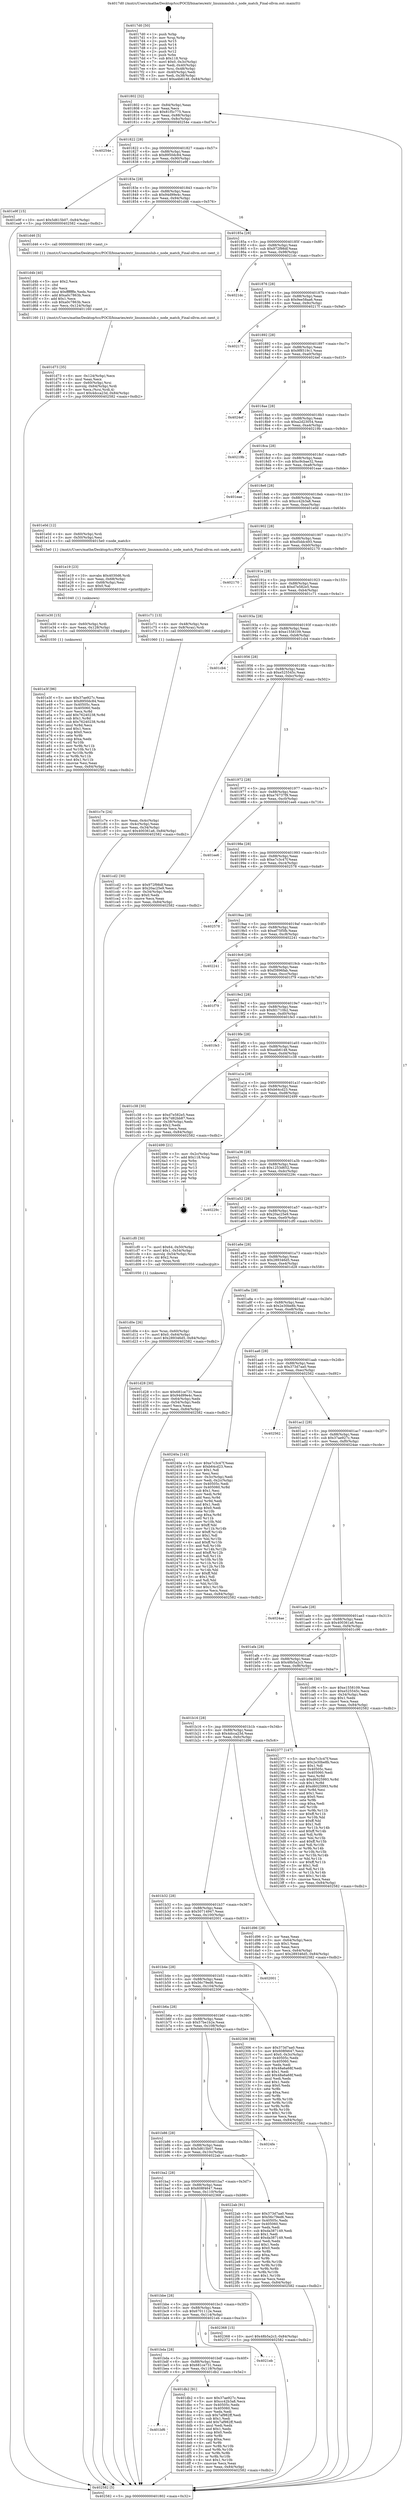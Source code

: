 digraph "0x4017d0" {
  label = "0x4017d0 (/mnt/c/Users/mathe/Desktop/tcc/POCII/binaries/extr_linuxmmslub.c_node_match_Final-ollvm.out::main(0))"
  labelloc = "t"
  node[shape=record]

  Entry [label="",width=0.3,height=0.3,shape=circle,fillcolor=black,style=filled]
  "0x401802" [label="{
     0x401802 [32]\l
     | [instrs]\l
     &nbsp;&nbsp;0x401802 \<+6\>: mov -0x84(%rbp),%eax\l
     &nbsp;&nbsp;0x401808 \<+2\>: mov %eax,%ecx\l
     &nbsp;&nbsp;0x40180a \<+6\>: sub $0x81f5c775,%ecx\l
     &nbsp;&nbsp;0x401810 \<+6\>: mov %eax,-0x88(%rbp)\l
     &nbsp;&nbsp;0x401816 \<+6\>: mov %ecx,-0x8c(%rbp)\l
     &nbsp;&nbsp;0x40181c \<+6\>: je 000000000040254e \<main+0xd7e\>\l
  }"]
  "0x40254e" [label="{
     0x40254e\l
  }", style=dashed]
  "0x401822" [label="{
     0x401822 [28]\l
     | [instrs]\l
     &nbsp;&nbsp;0x401822 \<+5\>: jmp 0000000000401827 \<main+0x57\>\l
     &nbsp;&nbsp;0x401827 \<+6\>: mov -0x88(%rbp),%eax\l
     &nbsp;&nbsp;0x40182d \<+5\>: sub $0x8950dc84,%eax\l
     &nbsp;&nbsp;0x401832 \<+6\>: mov %eax,-0x90(%rbp)\l
     &nbsp;&nbsp;0x401838 \<+6\>: je 0000000000401e9f \<main+0x6cf\>\l
  }"]
  Exit [label="",width=0.3,height=0.3,shape=circle,fillcolor=black,style=filled,peripheries=2]
  "0x401e9f" [label="{
     0x401e9f [15]\l
     | [instrs]\l
     &nbsp;&nbsp;0x401e9f \<+10\>: movl $0x5d615b07,-0x84(%rbp)\l
     &nbsp;&nbsp;0x401ea9 \<+5\>: jmp 0000000000402582 \<main+0xdb2\>\l
  }"]
  "0x40183e" [label="{
     0x40183e [28]\l
     | [instrs]\l
     &nbsp;&nbsp;0x40183e \<+5\>: jmp 0000000000401843 \<main+0x73\>\l
     &nbsp;&nbsp;0x401843 \<+6\>: mov -0x88(%rbp),%eax\l
     &nbsp;&nbsp;0x401849 \<+5\>: sub $0x94d99e4c,%eax\l
     &nbsp;&nbsp;0x40184e \<+6\>: mov %eax,-0x94(%rbp)\l
     &nbsp;&nbsp;0x401854 \<+6\>: je 0000000000401d46 \<main+0x576\>\l
  }"]
  "0x401e3f" [label="{
     0x401e3f [96]\l
     | [instrs]\l
     &nbsp;&nbsp;0x401e3f \<+5\>: mov $0x37ae927c,%eax\l
     &nbsp;&nbsp;0x401e44 \<+5\>: mov $0x8950dc84,%esi\l
     &nbsp;&nbsp;0x401e49 \<+7\>: mov 0x40505c,%ecx\l
     &nbsp;&nbsp;0x401e50 \<+7\>: mov 0x405060,%edx\l
     &nbsp;&nbsp;0x401e57 \<+3\>: mov %ecx,%r8d\l
     &nbsp;&nbsp;0x401e5a \<+7\>: add $0x76240238,%r8d\l
     &nbsp;&nbsp;0x401e61 \<+4\>: sub $0x1,%r8d\l
     &nbsp;&nbsp;0x401e65 \<+7\>: sub $0x76240238,%r8d\l
     &nbsp;&nbsp;0x401e6c \<+4\>: imul %r8d,%ecx\l
     &nbsp;&nbsp;0x401e70 \<+3\>: and $0x1,%ecx\l
     &nbsp;&nbsp;0x401e73 \<+3\>: cmp $0x0,%ecx\l
     &nbsp;&nbsp;0x401e76 \<+4\>: sete %r9b\l
     &nbsp;&nbsp;0x401e7a \<+3\>: cmp $0xa,%edx\l
     &nbsp;&nbsp;0x401e7d \<+4\>: setl %r10b\l
     &nbsp;&nbsp;0x401e81 \<+3\>: mov %r9b,%r11b\l
     &nbsp;&nbsp;0x401e84 \<+3\>: and %r10b,%r11b\l
     &nbsp;&nbsp;0x401e87 \<+3\>: xor %r10b,%r9b\l
     &nbsp;&nbsp;0x401e8a \<+3\>: or %r9b,%r11b\l
     &nbsp;&nbsp;0x401e8d \<+4\>: test $0x1,%r11b\l
     &nbsp;&nbsp;0x401e91 \<+3\>: cmovne %esi,%eax\l
     &nbsp;&nbsp;0x401e94 \<+6\>: mov %eax,-0x84(%rbp)\l
     &nbsp;&nbsp;0x401e9a \<+5\>: jmp 0000000000402582 \<main+0xdb2\>\l
  }"]
  "0x401d46" [label="{
     0x401d46 [5]\l
     | [instrs]\l
     &nbsp;&nbsp;0x401d46 \<+5\>: call 0000000000401160 \<next_i\>\l
     | [calls]\l
     &nbsp;&nbsp;0x401160 \{1\} (/mnt/c/Users/mathe/Desktop/tcc/POCII/binaries/extr_linuxmmslub.c_node_match_Final-ollvm.out::next_i)\l
  }"]
  "0x40185a" [label="{
     0x40185a [28]\l
     | [instrs]\l
     &nbsp;&nbsp;0x40185a \<+5\>: jmp 000000000040185f \<main+0x8f\>\l
     &nbsp;&nbsp;0x40185f \<+6\>: mov -0x88(%rbp),%eax\l
     &nbsp;&nbsp;0x401865 \<+5\>: sub $0x972f98df,%eax\l
     &nbsp;&nbsp;0x40186a \<+6\>: mov %eax,-0x98(%rbp)\l
     &nbsp;&nbsp;0x401870 \<+6\>: je 00000000004021dc \<main+0xa0c\>\l
  }"]
  "0x401e30" [label="{
     0x401e30 [15]\l
     | [instrs]\l
     &nbsp;&nbsp;0x401e30 \<+4\>: mov -0x60(%rbp),%rdi\l
     &nbsp;&nbsp;0x401e34 \<+6\>: mov %eax,-0x128(%rbp)\l
     &nbsp;&nbsp;0x401e3a \<+5\>: call 0000000000401030 \<free@plt\>\l
     | [calls]\l
     &nbsp;&nbsp;0x401030 \{1\} (unknown)\l
  }"]
  "0x4021dc" [label="{
     0x4021dc\l
  }", style=dashed]
  "0x401876" [label="{
     0x401876 [28]\l
     | [instrs]\l
     &nbsp;&nbsp;0x401876 \<+5\>: jmp 000000000040187b \<main+0xab\>\l
     &nbsp;&nbsp;0x40187b \<+6\>: mov -0x88(%rbp),%eax\l
     &nbsp;&nbsp;0x401881 \<+5\>: sub $0x9ee58aa6,%eax\l
     &nbsp;&nbsp;0x401886 \<+6\>: mov %eax,-0x9c(%rbp)\l
     &nbsp;&nbsp;0x40188c \<+6\>: je 000000000040217f \<main+0x9af\>\l
  }"]
  "0x401e19" [label="{
     0x401e19 [23]\l
     | [instrs]\l
     &nbsp;&nbsp;0x401e19 \<+10\>: movabs $0x4030d6,%rdi\l
     &nbsp;&nbsp;0x401e23 \<+3\>: mov %eax,-0x68(%rbp)\l
     &nbsp;&nbsp;0x401e26 \<+3\>: mov -0x68(%rbp),%esi\l
     &nbsp;&nbsp;0x401e29 \<+2\>: mov $0x0,%al\l
     &nbsp;&nbsp;0x401e2b \<+5\>: call 0000000000401040 \<printf@plt\>\l
     | [calls]\l
     &nbsp;&nbsp;0x401040 \{1\} (unknown)\l
  }"]
  "0x40217f" [label="{
     0x40217f\l
  }", style=dashed]
  "0x401892" [label="{
     0x401892 [28]\l
     | [instrs]\l
     &nbsp;&nbsp;0x401892 \<+5\>: jmp 0000000000401897 \<main+0xc7\>\l
     &nbsp;&nbsp;0x401897 \<+6\>: mov -0x88(%rbp),%eax\l
     &nbsp;&nbsp;0x40189d \<+5\>: sub $0x9f8519c1,%eax\l
     &nbsp;&nbsp;0x4018a2 \<+6\>: mov %eax,-0xa0(%rbp)\l
     &nbsp;&nbsp;0x4018a8 \<+6\>: je 00000000004024ef \<main+0xd1f\>\l
  }"]
  "0x401bf6" [label="{
     0x401bf6\l
  }", style=dashed]
  "0x4024ef" [label="{
     0x4024ef\l
  }", style=dashed]
  "0x4018ae" [label="{
     0x4018ae [28]\l
     | [instrs]\l
     &nbsp;&nbsp;0x4018ae \<+5\>: jmp 00000000004018b3 \<main+0xe3\>\l
     &nbsp;&nbsp;0x4018b3 \<+6\>: mov -0x88(%rbp),%eax\l
     &nbsp;&nbsp;0x4018b9 \<+5\>: sub $0xa2d23054,%eax\l
     &nbsp;&nbsp;0x4018be \<+6\>: mov %eax,-0xa4(%rbp)\l
     &nbsp;&nbsp;0x4018c4 \<+6\>: je 000000000040219b \<main+0x9cb\>\l
  }"]
  "0x401db2" [label="{
     0x401db2 [91]\l
     | [instrs]\l
     &nbsp;&nbsp;0x401db2 \<+5\>: mov $0x37ae927c,%eax\l
     &nbsp;&nbsp;0x401db7 \<+5\>: mov $0xcc42b3a8,%ecx\l
     &nbsp;&nbsp;0x401dbc \<+7\>: mov 0x40505c,%edx\l
     &nbsp;&nbsp;0x401dc3 \<+7\>: mov 0x405060,%esi\l
     &nbsp;&nbsp;0x401dca \<+2\>: mov %edx,%edi\l
     &nbsp;&nbsp;0x401dcc \<+6\>: sub $0x7af982ff,%edi\l
     &nbsp;&nbsp;0x401dd2 \<+3\>: sub $0x1,%edi\l
     &nbsp;&nbsp;0x401dd5 \<+6\>: add $0x7af982ff,%edi\l
     &nbsp;&nbsp;0x401ddb \<+3\>: imul %edi,%edx\l
     &nbsp;&nbsp;0x401dde \<+3\>: and $0x1,%edx\l
     &nbsp;&nbsp;0x401de1 \<+3\>: cmp $0x0,%edx\l
     &nbsp;&nbsp;0x401de4 \<+4\>: sete %r8b\l
     &nbsp;&nbsp;0x401de8 \<+3\>: cmp $0xa,%esi\l
     &nbsp;&nbsp;0x401deb \<+4\>: setl %r9b\l
     &nbsp;&nbsp;0x401def \<+3\>: mov %r8b,%r10b\l
     &nbsp;&nbsp;0x401df2 \<+3\>: and %r9b,%r10b\l
     &nbsp;&nbsp;0x401df5 \<+3\>: xor %r9b,%r8b\l
     &nbsp;&nbsp;0x401df8 \<+3\>: or %r8b,%r10b\l
     &nbsp;&nbsp;0x401dfb \<+4\>: test $0x1,%r10b\l
     &nbsp;&nbsp;0x401dff \<+3\>: cmovne %ecx,%eax\l
     &nbsp;&nbsp;0x401e02 \<+6\>: mov %eax,-0x84(%rbp)\l
     &nbsp;&nbsp;0x401e08 \<+5\>: jmp 0000000000402582 \<main+0xdb2\>\l
  }"]
  "0x40219b" [label="{
     0x40219b\l
  }", style=dashed]
  "0x4018ca" [label="{
     0x4018ca [28]\l
     | [instrs]\l
     &nbsp;&nbsp;0x4018ca \<+5\>: jmp 00000000004018cf \<main+0xff\>\l
     &nbsp;&nbsp;0x4018cf \<+6\>: mov -0x88(%rbp),%eax\l
     &nbsp;&nbsp;0x4018d5 \<+5\>: sub $0xc9cbae32,%eax\l
     &nbsp;&nbsp;0x4018da \<+6\>: mov %eax,-0xa8(%rbp)\l
     &nbsp;&nbsp;0x4018e0 \<+6\>: je 0000000000401eae \<main+0x6de\>\l
  }"]
  "0x401bda" [label="{
     0x401bda [28]\l
     | [instrs]\l
     &nbsp;&nbsp;0x401bda \<+5\>: jmp 0000000000401bdf \<main+0x40f\>\l
     &nbsp;&nbsp;0x401bdf \<+6\>: mov -0x88(%rbp),%eax\l
     &nbsp;&nbsp;0x401be5 \<+5\>: sub $0x681ce731,%eax\l
     &nbsp;&nbsp;0x401bea \<+6\>: mov %eax,-0x118(%rbp)\l
     &nbsp;&nbsp;0x401bf0 \<+6\>: je 0000000000401db2 \<main+0x5e2\>\l
  }"]
  "0x401eae" [label="{
     0x401eae\l
  }", style=dashed]
  "0x4018e6" [label="{
     0x4018e6 [28]\l
     | [instrs]\l
     &nbsp;&nbsp;0x4018e6 \<+5\>: jmp 00000000004018eb \<main+0x11b\>\l
     &nbsp;&nbsp;0x4018eb \<+6\>: mov -0x88(%rbp),%eax\l
     &nbsp;&nbsp;0x4018f1 \<+5\>: sub $0xcc42b3a8,%eax\l
     &nbsp;&nbsp;0x4018f6 \<+6\>: mov %eax,-0xac(%rbp)\l
     &nbsp;&nbsp;0x4018fc \<+6\>: je 0000000000401e0d \<main+0x63d\>\l
  }"]
  "0x4021eb" [label="{
     0x4021eb\l
  }", style=dashed]
  "0x401e0d" [label="{
     0x401e0d [12]\l
     | [instrs]\l
     &nbsp;&nbsp;0x401e0d \<+4\>: mov -0x60(%rbp),%rdi\l
     &nbsp;&nbsp;0x401e11 \<+3\>: mov -0x50(%rbp),%esi\l
     &nbsp;&nbsp;0x401e14 \<+5\>: call 00000000004015e0 \<node_match\>\l
     | [calls]\l
     &nbsp;&nbsp;0x4015e0 \{1\} (/mnt/c/Users/mathe/Desktop/tcc/POCII/binaries/extr_linuxmmslub.c_node_match_Final-ollvm.out::node_match)\l
  }"]
  "0x401902" [label="{
     0x401902 [28]\l
     | [instrs]\l
     &nbsp;&nbsp;0x401902 \<+5\>: jmp 0000000000401907 \<main+0x137\>\l
     &nbsp;&nbsp;0x401907 \<+6\>: mov -0x88(%rbp),%eax\l
     &nbsp;&nbsp;0x40190d \<+5\>: sub $0xd5ddc493,%eax\l
     &nbsp;&nbsp;0x401912 \<+6\>: mov %eax,-0xb0(%rbp)\l
     &nbsp;&nbsp;0x401918 \<+6\>: je 0000000000402170 \<main+0x9a0\>\l
  }"]
  "0x401bbe" [label="{
     0x401bbe [28]\l
     | [instrs]\l
     &nbsp;&nbsp;0x401bbe \<+5\>: jmp 0000000000401bc3 \<main+0x3f3\>\l
     &nbsp;&nbsp;0x401bc3 \<+6\>: mov -0x88(%rbp),%eax\l
     &nbsp;&nbsp;0x401bc9 \<+5\>: sub $0x6701112e,%eax\l
     &nbsp;&nbsp;0x401bce \<+6\>: mov %eax,-0x114(%rbp)\l
     &nbsp;&nbsp;0x401bd4 \<+6\>: je 00000000004021eb \<main+0xa1b\>\l
  }"]
  "0x402170" [label="{
     0x402170\l
  }", style=dashed]
  "0x40191e" [label="{
     0x40191e [28]\l
     | [instrs]\l
     &nbsp;&nbsp;0x40191e \<+5\>: jmp 0000000000401923 \<main+0x153\>\l
     &nbsp;&nbsp;0x401923 \<+6\>: mov -0x88(%rbp),%eax\l
     &nbsp;&nbsp;0x401929 \<+5\>: sub $0xd7e582e5,%eax\l
     &nbsp;&nbsp;0x40192e \<+6\>: mov %eax,-0xb4(%rbp)\l
     &nbsp;&nbsp;0x401934 \<+6\>: je 0000000000401c71 \<main+0x4a1\>\l
  }"]
  "0x402368" [label="{
     0x402368 [15]\l
     | [instrs]\l
     &nbsp;&nbsp;0x402368 \<+10\>: movl $0x48b5a2c3,-0x84(%rbp)\l
     &nbsp;&nbsp;0x402372 \<+5\>: jmp 0000000000402582 \<main+0xdb2\>\l
  }"]
  "0x401c71" [label="{
     0x401c71 [13]\l
     | [instrs]\l
     &nbsp;&nbsp;0x401c71 \<+4\>: mov -0x48(%rbp),%rax\l
     &nbsp;&nbsp;0x401c75 \<+4\>: mov 0x8(%rax),%rdi\l
     &nbsp;&nbsp;0x401c79 \<+5\>: call 0000000000401060 \<atoi@plt\>\l
     | [calls]\l
     &nbsp;&nbsp;0x401060 \{1\} (unknown)\l
  }"]
  "0x40193a" [label="{
     0x40193a [28]\l
     | [instrs]\l
     &nbsp;&nbsp;0x40193a \<+5\>: jmp 000000000040193f \<main+0x16f\>\l
     &nbsp;&nbsp;0x40193f \<+6\>: mov -0x88(%rbp),%eax\l
     &nbsp;&nbsp;0x401945 \<+5\>: sub $0xe1558109,%eax\l
     &nbsp;&nbsp;0x40194a \<+6\>: mov %eax,-0xb8(%rbp)\l
     &nbsp;&nbsp;0x401950 \<+6\>: je 0000000000401cb4 \<main+0x4e4\>\l
  }"]
  "0x401ba2" [label="{
     0x401ba2 [28]\l
     | [instrs]\l
     &nbsp;&nbsp;0x401ba2 \<+5\>: jmp 0000000000401ba7 \<main+0x3d7\>\l
     &nbsp;&nbsp;0x401ba7 \<+6\>: mov -0x88(%rbp),%eax\l
     &nbsp;&nbsp;0x401bad \<+5\>: sub $0x608f4647,%eax\l
     &nbsp;&nbsp;0x401bb2 \<+6\>: mov %eax,-0x110(%rbp)\l
     &nbsp;&nbsp;0x401bb8 \<+6\>: je 0000000000402368 \<main+0xb98\>\l
  }"]
  "0x401cb4" [label="{
     0x401cb4\l
  }", style=dashed]
  "0x401956" [label="{
     0x401956 [28]\l
     | [instrs]\l
     &nbsp;&nbsp;0x401956 \<+5\>: jmp 000000000040195b \<main+0x18b\>\l
     &nbsp;&nbsp;0x40195b \<+6\>: mov -0x88(%rbp),%eax\l
     &nbsp;&nbsp;0x401961 \<+5\>: sub $0xe525545c,%eax\l
     &nbsp;&nbsp;0x401966 \<+6\>: mov %eax,-0xbc(%rbp)\l
     &nbsp;&nbsp;0x40196c \<+6\>: je 0000000000401cd2 \<main+0x502\>\l
  }"]
  "0x4022ab" [label="{
     0x4022ab [91]\l
     | [instrs]\l
     &nbsp;&nbsp;0x4022ab \<+5\>: mov $0x373d7aa0,%eax\l
     &nbsp;&nbsp;0x4022b0 \<+5\>: mov $0x56c79ed6,%ecx\l
     &nbsp;&nbsp;0x4022b5 \<+7\>: mov 0x40505c,%edx\l
     &nbsp;&nbsp;0x4022bc \<+7\>: mov 0x405060,%esi\l
     &nbsp;&nbsp;0x4022c3 \<+2\>: mov %edx,%edi\l
     &nbsp;&nbsp;0x4022c5 \<+6\>: sub $0xda387149,%edi\l
     &nbsp;&nbsp;0x4022cb \<+3\>: sub $0x1,%edi\l
     &nbsp;&nbsp;0x4022ce \<+6\>: add $0xda387149,%edi\l
     &nbsp;&nbsp;0x4022d4 \<+3\>: imul %edi,%edx\l
     &nbsp;&nbsp;0x4022d7 \<+3\>: and $0x1,%edx\l
     &nbsp;&nbsp;0x4022da \<+3\>: cmp $0x0,%edx\l
     &nbsp;&nbsp;0x4022dd \<+4\>: sete %r8b\l
     &nbsp;&nbsp;0x4022e1 \<+3\>: cmp $0xa,%esi\l
     &nbsp;&nbsp;0x4022e4 \<+4\>: setl %r9b\l
     &nbsp;&nbsp;0x4022e8 \<+3\>: mov %r8b,%r10b\l
     &nbsp;&nbsp;0x4022eb \<+3\>: and %r9b,%r10b\l
     &nbsp;&nbsp;0x4022ee \<+3\>: xor %r9b,%r8b\l
     &nbsp;&nbsp;0x4022f1 \<+3\>: or %r8b,%r10b\l
     &nbsp;&nbsp;0x4022f4 \<+4\>: test $0x1,%r10b\l
     &nbsp;&nbsp;0x4022f8 \<+3\>: cmovne %ecx,%eax\l
     &nbsp;&nbsp;0x4022fb \<+6\>: mov %eax,-0x84(%rbp)\l
     &nbsp;&nbsp;0x402301 \<+5\>: jmp 0000000000402582 \<main+0xdb2\>\l
  }"]
  "0x401cd2" [label="{
     0x401cd2 [30]\l
     | [instrs]\l
     &nbsp;&nbsp;0x401cd2 \<+5\>: mov $0x972f98df,%eax\l
     &nbsp;&nbsp;0x401cd7 \<+5\>: mov $0x20ac25e9,%ecx\l
     &nbsp;&nbsp;0x401cdc \<+3\>: mov -0x34(%rbp),%edx\l
     &nbsp;&nbsp;0x401cdf \<+3\>: cmp $0x0,%edx\l
     &nbsp;&nbsp;0x401ce2 \<+3\>: cmove %ecx,%eax\l
     &nbsp;&nbsp;0x401ce5 \<+6\>: mov %eax,-0x84(%rbp)\l
     &nbsp;&nbsp;0x401ceb \<+5\>: jmp 0000000000402582 \<main+0xdb2\>\l
  }"]
  "0x401972" [label="{
     0x401972 [28]\l
     | [instrs]\l
     &nbsp;&nbsp;0x401972 \<+5\>: jmp 0000000000401977 \<main+0x1a7\>\l
     &nbsp;&nbsp;0x401977 \<+6\>: mov -0x88(%rbp),%eax\l
     &nbsp;&nbsp;0x40197d \<+5\>: sub $0xe76737f9,%eax\l
     &nbsp;&nbsp;0x401982 \<+6\>: mov %eax,-0xc0(%rbp)\l
     &nbsp;&nbsp;0x401988 \<+6\>: je 0000000000401ee6 \<main+0x716\>\l
  }"]
  "0x401b86" [label="{
     0x401b86 [28]\l
     | [instrs]\l
     &nbsp;&nbsp;0x401b86 \<+5\>: jmp 0000000000401b8b \<main+0x3bb\>\l
     &nbsp;&nbsp;0x401b8b \<+6\>: mov -0x88(%rbp),%eax\l
     &nbsp;&nbsp;0x401b91 \<+5\>: sub $0x5d615b07,%eax\l
     &nbsp;&nbsp;0x401b96 \<+6\>: mov %eax,-0x10c(%rbp)\l
     &nbsp;&nbsp;0x401b9c \<+6\>: je 00000000004022ab \<main+0xadb\>\l
  }"]
  "0x401ee6" [label="{
     0x401ee6\l
  }", style=dashed]
  "0x40198e" [label="{
     0x40198e [28]\l
     | [instrs]\l
     &nbsp;&nbsp;0x40198e \<+5\>: jmp 0000000000401993 \<main+0x1c3\>\l
     &nbsp;&nbsp;0x401993 \<+6\>: mov -0x88(%rbp),%eax\l
     &nbsp;&nbsp;0x401999 \<+5\>: sub $0xe7c3c47f,%eax\l
     &nbsp;&nbsp;0x40199e \<+6\>: mov %eax,-0xc4(%rbp)\l
     &nbsp;&nbsp;0x4019a4 \<+6\>: je 0000000000402578 \<main+0xda8\>\l
  }"]
  "0x4024fe" [label="{
     0x4024fe\l
  }", style=dashed]
  "0x402578" [label="{
     0x402578\l
  }", style=dashed]
  "0x4019aa" [label="{
     0x4019aa [28]\l
     | [instrs]\l
     &nbsp;&nbsp;0x4019aa \<+5\>: jmp 00000000004019af \<main+0x1df\>\l
     &nbsp;&nbsp;0x4019af \<+6\>: mov -0x88(%rbp),%eax\l
     &nbsp;&nbsp;0x4019b5 \<+5\>: sub $0xef75f5fb,%eax\l
     &nbsp;&nbsp;0x4019ba \<+6\>: mov %eax,-0xc8(%rbp)\l
     &nbsp;&nbsp;0x4019c0 \<+6\>: je 0000000000402241 \<main+0xa71\>\l
  }"]
  "0x401b6a" [label="{
     0x401b6a [28]\l
     | [instrs]\l
     &nbsp;&nbsp;0x401b6a \<+5\>: jmp 0000000000401b6f \<main+0x39f\>\l
     &nbsp;&nbsp;0x401b6f \<+6\>: mov -0x88(%rbp),%eax\l
     &nbsp;&nbsp;0x401b75 \<+5\>: sub $0x57be1b2e,%eax\l
     &nbsp;&nbsp;0x401b7a \<+6\>: mov %eax,-0x108(%rbp)\l
     &nbsp;&nbsp;0x401b80 \<+6\>: je 00000000004024fe \<main+0xd2e\>\l
  }"]
  "0x402241" [label="{
     0x402241\l
  }", style=dashed]
  "0x4019c6" [label="{
     0x4019c6 [28]\l
     | [instrs]\l
     &nbsp;&nbsp;0x4019c6 \<+5\>: jmp 00000000004019cb \<main+0x1fb\>\l
     &nbsp;&nbsp;0x4019cb \<+6\>: mov -0x88(%rbp),%eax\l
     &nbsp;&nbsp;0x4019d1 \<+5\>: sub $0xf3896fab,%eax\l
     &nbsp;&nbsp;0x4019d6 \<+6\>: mov %eax,-0xcc(%rbp)\l
     &nbsp;&nbsp;0x4019dc \<+6\>: je 0000000000401f79 \<main+0x7a9\>\l
  }"]
  "0x402306" [label="{
     0x402306 [98]\l
     | [instrs]\l
     &nbsp;&nbsp;0x402306 \<+5\>: mov $0x373d7aa0,%eax\l
     &nbsp;&nbsp;0x40230b \<+5\>: mov $0x608f4647,%ecx\l
     &nbsp;&nbsp;0x402310 \<+7\>: movl $0x0,-0x3c(%rbp)\l
     &nbsp;&nbsp;0x402317 \<+7\>: mov 0x40505c,%edx\l
     &nbsp;&nbsp;0x40231e \<+7\>: mov 0x405060,%esi\l
     &nbsp;&nbsp;0x402325 \<+2\>: mov %edx,%edi\l
     &nbsp;&nbsp;0x402327 \<+6\>: sub $0x48a6a68f,%edi\l
     &nbsp;&nbsp;0x40232d \<+3\>: sub $0x1,%edi\l
     &nbsp;&nbsp;0x402330 \<+6\>: add $0x48a6a68f,%edi\l
     &nbsp;&nbsp;0x402336 \<+3\>: imul %edi,%edx\l
     &nbsp;&nbsp;0x402339 \<+3\>: and $0x1,%edx\l
     &nbsp;&nbsp;0x40233c \<+3\>: cmp $0x0,%edx\l
     &nbsp;&nbsp;0x40233f \<+4\>: sete %r8b\l
     &nbsp;&nbsp;0x402343 \<+3\>: cmp $0xa,%esi\l
     &nbsp;&nbsp;0x402346 \<+4\>: setl %r9b\l
     &nbsp;&nbsp;0x40234a \<+3\>: mov %r8b,%r10b\l
     &nbsp;&nbsp;0x40234d \<+3\>: and %r9b,%r10b\l
     &nbsp;&nbsp;0x402350 \<+3\>: xor %r9b,%r8b\l
     &nbsp;&nbsp;0x402353 \<+3\>: or %r8b,%r10b\l
     &nbsp;&nbsp;0x402356 \<+4\>: test $0x1,%r10b\l
     &nbsp;&nbsp;0x40235a \<+3\>: cmovne %ecx,%eax\l
     &nbsp;&nbsp;0x40235d \<+6\>: mov %eax,-0x84(%rbp)\l
     &nbsp;&nbsp;0x402363 \<+5\>: jmp 0000000000402582 \<main+0xdb2\>\l
  }"]
  "0x401f79" [label="{
     0x401f79\l
  }", style=dashed]
  "0x4019e2" [label="{
     0x4019e2 [28]\l
     | [instrs]\l
     &nbsp;&nbsp;0x4019e2 \<+5\>: jmp 00000000004019e7 \<main+0x217\>\l
     &nbsp;&nbsp;0x4019e7 \<+6\>: mov -0x88(%rbp),%eax\l
     &nbsp;&nbsp;0x4019ed \<+5\>: sub $0xfd1710b2,%eax\l
     &nbsp;&nbsp;0x4019f2 \<+6\>: mov %eax,-0xd0(%rbp)\l
     &nbsp;&nbsp;0x4019f8 \<+6\>: je 0000000000401fe3 \<main+0x813\>\l
  }"]
  "0x401b4e" [label="{
     0x401b4e [28]\l
     | [instrs]\l
     &nbsp;&nbsp;0x401b4e \<+5\>: jmp 0000000000401b53 \<main+0x383\>\l
     &nbsp;&nbsp;0x401b53 \<+6\>: mov -0x88(%rbp),%eax\l
     &nbsp;&nbsp;0x401b59 \<+5\>: sub $0x56c79ed6,%eax\l
     &nbsp;&nbsp;0x401b5e \<+6\>: mov %eax,-0x104(%rbp)\l
     &nbsp;&nbsp;0x401b64 \<+6\>: je 0000000000402306 \<main+0xb36\>\l
  }"]
  "0x401fe3" [label="{
     0x401fe3\l
  }", style=dashed]
  "0x4019fe" [label="{
     0x4019fe [28]\l
     | [instrs]\l
     &nbsp;&nbsp;0x4019fe \<+5\>: jmp 0000000000401a03 \<main+0x233\>\l
     &nbsp;&nbsp;0x401a03 \<+6\>: mov -0x88(%rbp),%eax\l
     &nbsp;&nbsp;0x401a09 \<+5\>: sub $0xa4b6148,%eax\l
     &nbsp;&nbsp;0x401a0e \<+6\>: mov %eax,-0xd4(%rbp)\l
     &nbsp;&nbsp;0x401a14 \<+6\>: je 0000000000401c38 \<main+0x468\>\l
  }"]
  "0x402001" [label="{
     0x402001\l
  }", style=dashed]
  "0x401c38" [label="{
     0x401c38 [30]\l
     | [instrs]\l
     &nbsp;&nbsp;0x401c38 \<+5\>: mov $0xd7e582e5,%eax\l
     &nbsp;&nbsp;0x401c3d \<+5\>: mov $0x7d82bb87,%ecx\l
     &nbsp;&nbsp;0x401c42 \<+3\>: mov -0x38(%rbp),%edx\l
     &nbsp;&nbsp;0x401c45 \<+3\>: cmp $0x2,%edx\l
     &nbsp;&nbsp;0x401c48 \<+3\>: cmovne %ecx,%eax\l
     &nbsp;&nbsp;0x401c4b \<+6\>: mov %eax,-0x84(%rbp)\l
     &nbsp;&nbsp;0x401c51 \<+5\>: jmp 0000000000402582 \<main+0xdb2\>\l
  }"]
  "0x401a1a" [label="{
     0x401a1a [28]\l
     | [instrs]\l
     &nbsp;&nbsp;0x401a1a \<+5\>: jmp 0000000000401a1f \<main+0x24f\>\l
     &nbsp;&nbsp;0x401a1f \<+6\>: mov -0x88(%rbp),%eax\l
     &nbsp;&nbsp;0x401a25 \<+5\>: sub $0xb64cd23,%eax\l
     &nbsp;&nbsp;0x401a2a \<+6\>: mov %eax,-0xd8(%rbp)\l
     &nbsp;&nbsp;0x401a30 \<+6\>: je 0000000000402499 \<main+0xcc9\>\l
  }"]
  "0x402582" [label="{
     0x402582 [5]\l
     | [instrs]\l
     &nbsp;&nbsp;0x402582 \<+5\>: jmp 0000000000401802 \<main+0x32\>\l
  }"]
  "0x4017d0" [label="{
     0x4017d0 [50]\l
     | [instrs]\l
     &nbsp;&nbsp;0x4017d0 \<+1\>: push %rbp\l
     &nbsp;&nbsp;0x4017d1 \<+3\>: mov %rsp,%rbp\l
     &nbsp;&nbsp;0x4017d4 \<+2\>: push %r15\l
     &nbsp;&nbsp;0x4017d6 \<+2\>: push %r14\l
     &nbsp;&nbsp;0x4017d8 \<+2\>: push %r13\l
     &nbsp;&nbsp;0x4017da \<+2\>: push %r12\l
     &nbsp;&nbsp;0x4017dc \<+1\>: push %rbx\l
     &nbsp;&nbsp;0x4017dd \<+7\>: sub $0x118,%rsp\l
     &nbsp;&nbsp;0x4017e4 \<+7\>: movl $0x0,-0x3c(%rbp)\l
     &nbsp;&nbsp;0x4017eb \<+3\>: mov %edi,-0x40(%rbp)\l
     &nbsp;&nbsp;0x4017ee \<+4\>: mov %rsi,-0x48(%rbp)\l
     &nbsp;&nbsp;0x4017f2 \<+3\>: mov -0x40(%rbp),%edi\l
     &nbsp;&nbsp;0x4017f5 \<+3\>: mov %edi,-0x38(%rbp)\l
     &nbsp;&nbsp;0x4017f8 \<+10\>: movl $0xa4b6148,-0x84(%rbp)\l
  }"]
  "0x401c7e" [label="{
     0x401c7e [24]\l
     | [instrs]\l
     &nbsp;&nbsp;0x401c7e \<+3\>: mov %eax,-0x4c(%rbp)\l
     &nbsp;&nbsp;0x401c81 \<+3\>: mov -0x4c(%rbp),%eax\l
     &nbsp;&nbsp;0x401c84 \<+3\>: mov %eax,-0x34(%rbp)\l
     &nbsp;&nbsp;0x401c87 \<+10\>: movl $0x400361a6,-0x84(%rbp)\l
     &nbsp;&nbsp;0x401c91 \<+5\>: jmp 0000000000402582 \<main+0xdb2\>\l
  }"]
  "0x401b32" [label="{
     0x401b32 [28]\l
     | [instrs]\l
     &nbsp;&nbsp;0x401b32 \<+5\>: jmp 0000000000401b37 \<main+0x367\>\l
     &nbsp;&nbsp;0x401b37 \<+6\>: mov -0x88(%rbp),%eax\l
     &nbsp;&nbsp;0x401b3d \<+5\>: sub $0x50714947,%eax\l
     &nbsp;&nbsp;0x401b42 \<+6\>: mov %eax,-0x100(%rbp)\l
     &nbsp;&nbsp;0x401b48 \<+6\>: je 0000000000402001 \<main+0x831\>\l
  }"]
  "0x402499" [label="{
     0x402499 [21]\l
     | [instrs]\l
     &nbsp;&nbsp;0x402499 \<+3\>: mov -0x2c(%rbp),%eax\l
     &nbsp;&nbsp;0x40249c \<+7\>: add $0x118,%rsp\l
     &nbsp;&nbsp;0x4024a3 \<+1\>: pop %rbx\l
     &nbsp;&nbsp;0x4024a4 \<+2\>: pop %r12\l
     &nbsp;&nbsp;0x4024a6 \<+2\>: pop %r13\l
     &nbsp;&nbsp;0x4024a8 \<+2\>: pop %r14\l
     &nbsp;&nbsp;0x4024aa \<+2\>: pop %r15\l
     &nbsp;&nbsp;0x4024ac \<+1\>: pop %rbp\l
     &nbsp;&nbsp;0x4024ad \<+1\>: ret\l
  }"]
  "0x401a36" [label="{
     0x401a36 [28]\l
     | [instrs]\l
     &nbsp;&nbsp;0x401a36 \<+5\>: jmp 0000000000401a3b \<main+0x26b\>\l
     &nbsp;&nbsp;0x401a3b \<+6\>: mov -0x88(%rbp),%eax\l
     &nbsp;&nbsp;0x401a41 \<+5\>: sub $0x1253d652,%eax\l
     &nbsp;&nbsp;0x401a46 \<+6\>: mov %eax,-0xdc(%rbp)\l
     &nbsp;&nbsp;0x401a4c \<+6\>: je 000000000040229c \<main+0xacc\>\l
  }"]
  "0x401d96" [label="{
     0x401d96 [28]\l
     | [instrs]\l
     &nbsp;&nbsp;0x401d96 \<+2\>: xor %eax,%eax\l
     &nbsp;&nbsp;0x401d98 \<+3\>: mov -0x64(%rbp),%ecx\l
     &nbsp;&nbsp;0x401d9b \<+3\>: sub $0x1,%eax\l
     &nbsp;&nbsp;0x401d9e \<+2\>: sub %eax,%ecx\l
     &nbsp;&nbsp;0x401da0 \<+3\>: mov %ecx,-0x64(%rbp)\l
     &nbsp;&nbsp;0x401da3 \<+10\>: movl $0x289346d5,-0x84(%rbp)\l
     &nbsp;&nbsp;0x401dad \<+5\>: jmp 0000000000402582 \<main+0xdb2\>\l
  }"]
  "0x40229c" [label="{
     0x40229c\l
  }", style=dashed]
  "0x401a52" [label="{
     0x401a52 [28]\l
     | [instrs]\l
     &nbsp;&nbsp;0x401a52 \<+5\>: jmp 0000000000401a57 \<main+0x287\>\l
     &nbsp;&nbsp;0x401a57 \<+6\>: mov -0x88(%rbp),%eax\l
     &nbsp;&nbsp;0x401a5d \<+5\>: sub $0x20ac25e9,%eax\l
     &nbsp;&nbsp;0x401a62 \<+6\>: mov %eax,-0xe0(%rbp)\l
     &nbsp;&nbsp;0x401a68 \<+6\>: je 0000000000401cf0 \<main+0x520\>\l
  }"]
  "0x401b16" [label="{
     0x401b16 [28]\l
     | [instrs]\l
     &nbsp;&nbsp;0x401b16 \<+5\>: jmp 0000000000401b1b \<main+0x34b\>\l
     &nbsp;&nbsp;0x401b1b \<+6\>: mov -0x88(%rbp),%eax\l
     &nbsp;&nbsp;0x401b21 \<+5\>: sub $0x4dcca23d,%eax\l
     &nbsp;&nbsp;0x401b26 \<+6\>: mov %eax,-0xfc(%rbp)\l
     &nbsp;&nbsp;0x401b2c \<+6\>: je 0000000000401d96 \<main+0x5c6\>\l
  }"]
  "0x401cf0" [label="{
     0x401cf0 [30]\l
     | [instrs]\l
     &nbsp;&nbsp;0x401cf0 \<+7\>: movl $0x64,-0x50(%rbp)\l
     &nbsp;&nbsp;0x401cf7 \<+7\>: movl $0x1,-0x54(%rbp)\l
     &nbsp;&nbsp;0x401cfe \<+4\>: movslq -0x54(%rbp),%rax\l
     &nbsp;&nbsp;0x401d02 \<+4\>: shl $0x2,%rax\l
     &nbsp;&nbsp;0x401d06 \<+3\>: mov %rax,%rdi\l
     &nbsp;&nbsp;0x401d09 \<+5\>: call 0000000000401050 \<malloc@plt\>\l
     | [calls]\l
     &nbsp;&nbsp;0x401050 \{1\} (unknown)\l
  }"]
  "0x401a6e" [label="{
     0x401a6e [28]\l
     | [instrs]\l
     &nbsp;&nbsp;0x401a6e \<+5\>: jmp 0000000000401a73 \<main+0x2a3\>\l
     &nbsp;&nbsp;0x401a73 \<+6\>: mov -0x88(%rbp),%eax\l
     &nbsp;&nbsp;0x401a79 \<+5\>: sub $0x289346d5,%eax\l
     &nbsp;&nbsp;0x401a7e \<+6\>: mov %eax,-0xe4(%rbp)\l
     &nbsp;&nbsp;0x401a84 \<+6\>: je 0000000000401d28 \<main+0x558\>\l
  }"]
  "0x402377" [label="{
     0x402377 [147]\l
     | [instrs]\l
     &nbsp;&nbsp;0x402377 \<+5\>: mov $0xe7c3c47f,%eax\l
     &nbsp;&nbsp;0x40237c \<+5\>: mov $0x2e30be8b,%ecx\l
     &nbsp;&nbsp;0x402381 \<+2\>: mov $0x1,%dl\l
     &nbsp;&nbsp;0x402383 \<+7\>: mov 0x40505c,%esi\l
     &nbsp;&nbsp;0x40238a \<+7\>: mov 0x405060,%edi\l
     &nbsp;&nbsp;0x402391 \<+3\>: mov %esi,%r8d\l
     &nbsp;&nbsp;0x402394 \<+7\>: sub $0xd6025993,%r8d\l
     &nbsp;&nbsp;0x40239b \<+4\>: sub $0x1,%r8d\l
     &nbsp;&nbsp;0x40239f \<+7\>: add $0xd6025993,%r8d\l
     &nbsp;&nbsp;0x4023a6 \<+4\>: imul %r8d,%esi\l
     &nbsp;&nbsp;0x4023aa \<+3\>: and $0x1,%esi\l
     &nbsp;&nbsp;0x4023ad \<+3\>: cmp $0x0,%esi\l
     &nbsp;&nbsp;0x4023b0 \<+4\>: sete %r9b\l
     &nbsp;&nbsp;0x4023b4 \<+3\>: cmp $0xa,%edi\l
     &nbsp;&nbsp;0x4023b7 \<+4\>: setl %r10b\l
     &nbsp;&nbsp;0x4023bb \<+3\>: mov %r9b,%r11b\l
     &nbsp;&nbsp;0x4023be \<+4\>: xor $0xff,%r11b\l
     &nbsp;&nbsp;0x4023c2 \<+3\>: mov %r10b,%bl\l
     &nbsp;&nbsp;0x4023c5 \<+3\>: xor $0xff,%bl\l
     &nbsp;&nbsp;0x4023c8 \<+3\>: xor $0x1,%dl\l
     &nbsp;&nbsp;0x4023cb \<+3\>: mov %r11b,%r14b\l
     &nbsp;&nbsp;0x4023ce \<+4\>: and $0xff,%r14b\l
     &nbsp;&nbsp;0x4023d2 \<+3\>: and %dl,%r9b\l
     &nbsp;&nbsp;0x4023d5 \<+3\>: mov %bl,%r15b\l
     &nbsp;&nbsp;0x4023d8 \<+4\>: and $0xff,%r15b\l
     &nbsp;&nbsp;0x4023dc \<+3\>: and %dl,%r10b\l
     &nbsp;&nbsp;0x4023df \<+3\>: or %r9b,%r14b\l
     &nbsp;&nbsp;0x4023e2 \<+3\>: or %r10b,%r15b\l
     &nbsp;&nbsp;0x4023e5 \<+3\>: xor %r15b,%r14b\l
     &nbsp;&nbsp;0x4023e8 \<+3\>: or %bl,%r11b\l
     &nbsp;&nbsp;0x4023eb \<+4\>: xor $0xff,%r11b\l
     &nbsp;&nbsp;0x4023ef \<+3\>: or $0x1,%dl\l
     &nbsp;&nbsp;0x4023f2 \<+3\>: and %dl,%r11b\l
     &nbsp;&nbsp;0x4023f5 \<+3\>: or %r11b,%r14b\l
     &nbsp;&nbsp;0x4023f8 \<+4\>: test $0x1,%r14b\l
     &nbsp;&nbsp;0x4023fc \<+3\>: cmovne %ecx,%eax\l
     &nbsp;&nbsp;0x4023ff \<+6\>: mov %eax,-0x84(%rbp)\l
     &nbsp;&nbsp;0x402405 \<+5\>: jmp 0000000000402582 \<main+0xdb2\>\l
  }"]
  "0x401d28" [label="{
     0x401d28 [30]\l
     | [instrs]\l
     &nbsp;&nbsp;0x401d28 \<+5\>: mov $0x681ce731,%eax\l
     &nbsp;&nbsp;0x401d2d \<+5\>: mov $0x94d99e4c,%ecx\l
     &nbsp;&nbsp;0x401d32 \<+3\>: mov -0x64(%rbp),%edx\l
     &nbsp;&nbsp;0x401d35 \<+3\>: cmp -0x54(%rbp),%edx\l
     &nbsp;&nbsp;0x401d38 \<+3\>: cmovl %ecx,%eax\l
     &nbsp;&nbsp;0x401d3b \<+6\>: mov %eax,-0x84(%rbp)\l
     &nbsp;&nbsp;0x401d41 \<+5\>: jmp 0000000000402582 \<main+0xdb2\>\l
  }"]
  "0x401a8a" [label="{
     0x401a8a [28]\l
     | [instrs]\l
     &nbsp;&nbsp;0x401a8a \<+5\>: jmp 0000000000401a8f \<main+0x2bf\>\l
     &nbsp;&nbsp;0x401a8f \<+6\>: mov -0x88(%rbp),%eax\l
     &nbsp;&nbsp;0x401a95 \<+5\>: sub $0x2e30be8b,%eax\l
     &nbsp;&nbsp;0x401a9a \<+6\>: mov %eax,-0xe8(%rbp)\l
     &nbsp;&nbsp;0x401aa0 \<+6\>: je 000000000040240a \<main+0xc3a\>\l
  }"]
  "0x401d73" [label="{
     0x401d73 [35]\l
     | [instrs]\l
     &nbsp;&nbsp;0x401d73 \<+6\>: mov -0x124(%rbp),%ecx\l
     &nbsp;&nbsp;0x401d79 \<+3\>: imul %eax,%ecx\l
     &nbsp;&nbsp;0x401d7c \<+4\>: mov -0x60(%rbp),%rsi\l
     &nbsp;&nbsp;0x401d80 \<+4\>: movslq -0x64(%rbp),%rdi\l
     &nbsp;&nbsp;0x401d84 \<+3\>: mov %ecx,(%rsi,%rdi,4)\l
     &nbsp;&nbsp;0x401d87 \<+10\>: movl $0x4dcca23d,-0x84(%rbp)\l
     &nbsp;&nbsp;0x401d91 \<+5\>: jmp 0000000000402582 \<main+0xdb2\>\l
  }"]
  "0x40240a" [label="{
     0x40240a [143]\l
     | [instrs]\l
     &nbsp;&nbsp;0x40240a \<+5\>: mov $0xe7c3c47f,%eax\l
     &nbsp;&nbsp;0x40240f \<+5\>: mov $0xb64cd23,%ecx\l
     &nbsp;&nbsp;0x402414 \<+2\>: mov $0x1,%dl\l
     &nbsp;&nbsp;0x402416 \<+2\>: xor %esi,%esi\l
     &nbsp;&nbsp;0x402418 \<+3\>: mov -0x3c(%rbp),%edi\l
     &nbsp;&nbsp;0x40241b \<+3\>: mov %edi,-0x2c(%rbp)\l
     &nbsp;&nbsp;0x40241e \<+7\>: mov 0x40505c,%edi\l
     &nbsp;&nbsp;0x402425 \<+8\>: mov 0x405060,%r8d\l
     &nbsp;&nbsp;0x40242d \<+3\>: sub $0x1,%esi\l
     &nbsp;&nbsp;0x402430 \<+3\>: mov %edi,%r9d\l
     &nbsp;&nbsp;0x402433 \<+3\>: add %esi,%r9d\l
     &nbsp;&nbsp;0x402436 \<+4\>: imul %r9d,%edi\l
     &nbsp;&nbsp;0x40243a \<+3\>: and $0x1,%edi\l
     &nbsp;&nbsp;0x40243d \<+3\>: cmp $0x0,%edi\l
     &nbsp;&nbsp;0x402440 \<+4\>: sete %r10b\l
     &nbsp;&nbsp;0x402444 \<+4\>: cmp $0xa,%r8d\l
     &nbsp;&nbsp;0x402448 \<+4\>: setl %r11b\l
     &nbsp;&nbsp;0x40244c \<+3\>: mov %r10b,%bl\l
     &nbsp;&nbsp;0x40244f \<+3\>: xor $0xff,%bl\l
     &nbsp;&nbsp;0x402452 \<+3\>: mov %r11b,%r14b\l
     &nbsp;&nbsp;0x402455 \<+4\>: xor $0xff,%r14b\l
     &nbsp;&nbsp;0x402459 \<+3\>: xor $0x1,%dl\l
     &nbsp;&nbsp;0x40245c \<+3\>: mov %bl,%r15b\l
     &nbsp;&nbsp;0x40245f \<+4\>: and $0xff,%r15b\l
     &nbsp;&nbsp;0x402463 \<+3\>: and %dl,%r10b\l
     &nbsp;&nbsp;0x402466 \<+3\>: mov %r14b,%r12b\l
     &nbsp;&nbsp;0x402469 \<+4\>: and $0xff,%r12b\l
     &nbsp;&nbsp;0x40246d \<+3\>: and %dl,%r11b\l
     &nbsp;&nbsp;0x402470 \<+3\>: or %r10b,%r15b\l
     &nbsp;&nbsp;0x402473 \<+3\>: or %r11b,%r12b\l
     &nbsp;&nbsp;0x402476 \<+3\>: xor %r12b,%r15b\l
     &nbsp;&nbsp;0x402479 \<+3\>: or %r14b,%bl\l
     &nbsp;&nbsp;0x40247c \<+3\>: xor $0xff,%bl\l
     &nbsp;&nbsp;0x40247f \<+3\>: or $0x1,%dl\l
     &nbsp;&nbsp;0x402482 \<+2\>: and %dl,%bl\l
     &nbsp;&nbsp;0x402484 \<+3\>: or %bl,%r15b\l
     &nbsp;&nbsp;0x402487 \<+4\>: test $0x1,%r15b\l
     &nbsp;&nbsp;0x40248b \<+3\>: cmovne %ecx,%eax\l
     &nbsp;&nbsp;0x40248e \<+6\>: mov %eax,-0x84(%rbp)\l
     &nbsp;&nbsp;0x402494 \<+5\>: jmp 0000000000402582 \<main+0xdb2\>\l
  }"]
  "0x401aa6" [label="{
     0x401aa6 [28]\l
     | [instrs]\l
     &nbsp;&nbsp;0x401aa6 \<+5\>: jmp 0000000000401aab \<main+0x2db\>\l
     &nbsp;&nbsp;0x401aab \<+6\>: mov -0x88(%rbp),%eax\l
     &nbsp;&nbsp;0x401ab1 \<+5\>: sub $0x373d7aa0,%eax\l
     &nbsp;&nbsp;0x401ab6 \<+6\>: mov %eax,-0xec(%rbp)\l
     &nbsp;&nbsp;0x401abc \<+6\>: je 0000000000402562 \<main+0xd92\>\l
  }"]
  "0x401d4b" [label="{
     0x401d4b [40]\l
     | [instrs]\l
     &nbsp;&nbsp;0x401d4b \<+5\>: mov $0x2,%ecx\l
     &nbsp;&nbsp;0x401d50 \<+1\>: cltd\l
     &nbsp;&nbsp;0x401d51 \<+2\>: idiv %ecx\l
     &nbsp;&nbsp;0x401d53 \<+6\>: imul $0xfffffffe,%edx,%ecx\l
     &nbsp;&nbsp;0x401d59 \<+6\>: add $0xa0c7863b,%ecx\l
     &nbsp;&nbsp;0x401d5f \<+3\>: add $0x1,%ecx\l
     &nbsp;&nbsp;0x401d62 \<+6\>: sub $0xa0c7863b,%ecx\l
     &nbsp;&nbsp;0x401d68 \<+6\>: mov %ecx,-0x124(%rbp)\l
     &nbsp;&nbsp;0x401d6e \<+5\>: call 0000000000401160 \<next_i\>\l
     | [calls]\l
     &nbsp;&nbsp;0x401160 \{1\} (/mnt/c/Users/mathe/Desktop/tcc/POCII/binaries/extr_linuxmmslub.c_node_match_Final-ollvm.out::next_i)\l
  }"]
  "0x402562" [label="{
     0x402562\l
  }", style=dashed]
  "0x401ac2" [label="{
     0x401ac2 [28]\l
     | [instrs]\l
     &nbsp;&nbsp;0x401ac2 \<+5\>: jmp 0000000000401ac7 \<main+0x2f7\>\l
     &nbsp;&nbsp;0x401ac7 \<+6\>: mov -0x88(%rbp),%eax\l
     &nbsp;&nbsp;0x401acd \<+5\>: sub $0x37ae927c,%eax\l
     &nbsp;&nbsp;0x401ad2 \<+6\>: mov %eax,-0xf0(%rbp)\l
     &nbsp;&nbsp;0x401ad8 \<+6\>: je 00000000004024ae \<main+0xcde\>\l
  }"]
  "0x401d0e" [label="{
     0x401d0e [26]\l
     | [instrs]\l
     &nbsp;&nbsp;0x401d0e \<+4\>: mov %rax,-0x60(%rbp)\l
     &nbsp;&nbsp;0x401d12 \<+7\>: movl $0x0,-0x64(%rbp)\l
     &nbsp;&nbsp;0x401d19 \<+10\>: movl $0x289346d5,-0x84(%rbp)\l
     &nbsp;&nbsp;0x401d23 \<+5\>: jmp 0000000000402582 \<main+0xdb2\>\l
  }"]
  "0x4024ae" [label="{
     0x4024ae\l
  }", style=dashed]
  "0x401ade" [label="{
     0x401ade [28]\l
     | [instrs]\l
     &nbsp;&nbsp;0x401ade \<+5\>: jmp 0000000000401ae3 \<main+0x313\>\l
     &nbsp;&nbsp;0x401ae3 \<+6\>: mov -0x88(%rbp),%eax\l
     &nbsp;&nbsp;0x401ae9 \<+5\>: sub $0x400361a6,%eax\l
     &nbsp;&nbsp;0x401aee \<+6\>: mov %eax,-0xf4(%rbp)\l
     &nbsp;&nbsp;0x401af4 \<+6\>: je 0000000000401c96 \<main+0x4c6\>\l
  }"]
  "0x401afa" [label="{
     0x401afa [28]\l
     | [instrs]\l
     &nbsp;&nbsp;0x401afa \<+5\>: jmp 0000000000401aff \<main+0x32f\>\l
     &nbsp;&nbsp;0x401aff \<+6\>: mov -0x88(%rbp),%eax\l
     &nbsp;&nbsp;0x401b05 \<+5\>: sub $0x48b5a2c3,%eax\l
     &nbsp;&nbsp;0x401b0a \<+6\>: mov %eax,-0xf8(%rbp)\l
     &nbsp;&nbsp;0x401b10 \<+6\>: je 0000000000402377 \<main+0xba7\>\l
  }"]
  "0x401c96" [label="{
     0x401c96 [30]\l
     | [instrs]\l
     &nbsp;&nbsp;0x401c96 \<+5\>: mov $0xe1558109,%eax\l
     &nbsp;&nbsp;0x401c9b \<+5\>: mov $0xe525545c,%ecx\l
     &nbsp;&nbsp;0x401ca0 \<+3\>: mov -0x34(%rbp),%edx\l
     &nbsp;&nbsp;0x401ca3 \<+3\>: cmp $0x1,%edx\l
     &nbsp;&nbsp;0x401ca6 \<+3\>: cmovl %ecx,%eax\l
     &nbsp;&nbsp;0x401ca9 \<+6\>: mov %eax,-0x84(%rbp)\l
     &nbsp;&nbsp;0x401caf \<+5\>: jmp 0000000000402582 \<main+0xdb2\>\l
  }"]
  Entry -> "0x4017d0" [label=" 1"]
  "0x401802" -> "0x40254e" [label=" 0"]
  "0x401802" -> "0x401822" [label=" 18"]
  "0x402499" -> Exit [label=" 1"]
  "0x401822" -> "0x401e9f" [label=" 1"]
  "0x401822" -> "0x40183e" [label=" 17"]
  "0x40240a" -> "0x402582" [label=" 1"]
  "0x40183e" -> "0x401d46" [label=" 1"]
  "0x40183e" -> "0x40185a" [label=" 16"]
  "0x402377" -> "0x402582" [label=" 1"]
  "0x40185a" -> "0x4021dc" [label=" 0"]
  "0x40185a" -> "0x401876" [label=" 16"]
  "0x402368" -> "0x402582" [label=" 1"]
  "0x401876" -> "0x40217f" [label=" 0"]
  "0x401876" -> "0x401892" [label=" 16"]
  "0x402306" -> "0x402582" [label=" 1"]
  "0x401892" -> "0x4024ef" [label=" 0"]
  "0x401892" -> "0x4018ae" [label=" 16"]
  "0x4022ab" -> "0x402582" [label=" 1"]
  "0x4018ae" -> "0x40219b" [label=" 0"]
  "0x4018ae" -> "0x4018ca" [label=" 16"]
  "0x401e9f" -> "0x402582" [label=" 1"]
  "0x4018ca" -> "0x401eae" [label=" 0"]
  "0x4018ca" -> "0x4018e6" [label=" 16"]
  "0x401e30" -> "0x401e3f" [label=" 1"]
  "0x4018e6" -> "0x401e0d" [label=" 1"]
  "0x4018e6" -> "0x401902" [label=" 15"]
  "0x401e19" -> "0x401e30" [label=" 1"]
  "0x401902" -> "0x402170" [label=" 0"]
  "0x401902" -> "0x40191e" [label=" 15"]
  "0x401db2" -> "0x402582" [label=" 1"]
  "0x40191e" -> "0x401c71" [label=" 1"]
  "0x40191e" -> "0x40193a" [label=" 14"]
  "0x401bda" -> "0x401bf6" [label=" 0"]
  "0x40193a" -> "0x401cb4" [label=" 0"]
  "0x40193a" -> "0x401956" [label=" 14"]
  "0x401e3f" -> "0x402582" [label=" 1"]
  "0x401956" -> "0x401cd2" [label=" 1"]
  "0x401956" -> "0x401972" [label=" 13"]
  "0x401bbe" -> "0x401bda" [label=" 1"]
  "0x401972" -> "0x401ee6" [label=" 0"]
  "0x401972" -> "0x40198e" [label=" 13"]
  "0x401e0d" -> "0x401e19" [label=" 1"]
  "0x40198e" -> "0x402578" [label=" 0"]
  "0x40198e" -> "0x4019aa" [label=" 13"]
  "0x401ba2" -> "0x401bbe" [label=" 1"]
  "0x4019aa" -> "0x402241" [label=" 0"]
  "0x4019aa" -> "0x4019c6" [label=" 13"]
  "0x401bda" -> "0x401db2" [label=" 1"]
  "0x4019c6" -> "0x401f79" [label=" 0"]
  "0x4019c6" -> "0x4019e2" [label=" 13"]
  "0x401b86" -> "0x401ba2" [label=" 2"]
  "0x4019e2" -> "0x401fe3" [label=" 0"]
  "0x4019e2" -> "0x4019fe" [label=" 13"]
  "0x401bbe" -> "0x4021eb" [label=" 0"]
  "0x4019fe" -> "0x401c38" [label=" 1"]
  "0x4019fe" -> "0x401a1a" [label=" 12"]
  "0x401c38" -> "0x402582" [label=" 1"]
  "0x4017d0" -> "0x401802" [label=" 1"]
  "0x402582" -> "0x401802" [label=" 17"]
  "0x401c71" -> "0x401c7e" [label=" 1"]
  "0x401c7e" -> "0x402582" [label=" 1"]
  "0x401b6a" -> "0x401b86" [label=" 3"]
  "0x401a1a" -> "0x402499" [label=" 1"]
  "0x401a1a" -> "0x401a36" [label=" 11"]
  "0x401ba2" -> "0x402368" [label=" 1"]
  "0x401a36" -> "0x40229c" [label=" 0"]
  "0x401a36" -> "0x401a52" [label=" 11"]
  "0x401b4e" -> "0x401b6a" [label=" 3"]
  "0x401a52" -> "0x401cf0" [label=" 1"]
  "0x401a52" -> "0x401a6e" [label=" 10"]
  "0x401b86" -> "0x4022ab" [label=" 1"]
  "0x401a6e" -> "0x401d28" [label=" 2"]
  "0x401a6e" -> "0x401a8a" [label=" 8"]
  "0x401b32" -> "0x401b4e" [label=" 4"]
  "0x401a8a" -> "0x40240a" [label=" 1"]
  "0x401a8a" -> "0x401aa6" [label=" 7"]
  "0x401b6a" -> "0x4024fe" [label=" 0"]
  "0x401aa6" -> "0x402562" [label=" 0"]
  "0x401aa6" -> "0x401ac2" [label=" 7"]
  "0x401d96" -> "0x402582" [label=" 1"]
  "0x401ac2" -> "0x4024ae" [label=" 0"]
  "0x401ac2" -> "0x401ade" [label=" 7"]
  "0x401b16" -> "0x401b32" [label=" 4"]
  "0x401ade" -> "0x401c96" [label=" 1"]
  "0x401ade" -> "0x401afa" [label=" 6"]
  "0x401c96" -> "0x402582" [label=" 1"]
  "0x401cd2" -> "0x402582" [label=" 1"]
  "0x401cf0" -> "0x401d0e" [label=" 1"]
  "0x401d0e" -> "0x402582" [label=" 1"]
  "0x401d28" -> "0x402582" [label=" 2"]
  "0x401d46" -> "0x401d4b" [label=" 1"]
  "0x401d4b" -> "0x401d73" [label=" 1"]
  "0x401d73" -> "0x402582" [label=" 1"]
  "0x401b32" -> "0x402001" [label=" 0"]
  "0x401afa" -> "0x402377" [label=" 1"]
  "0x401afa" -> "0x401b16" [label=" 5"]
  "0x401b4e" -> "0x402306" [label=" 1"]
  "0x401b16" -> "0x401d96" [label=" 1"]
}
